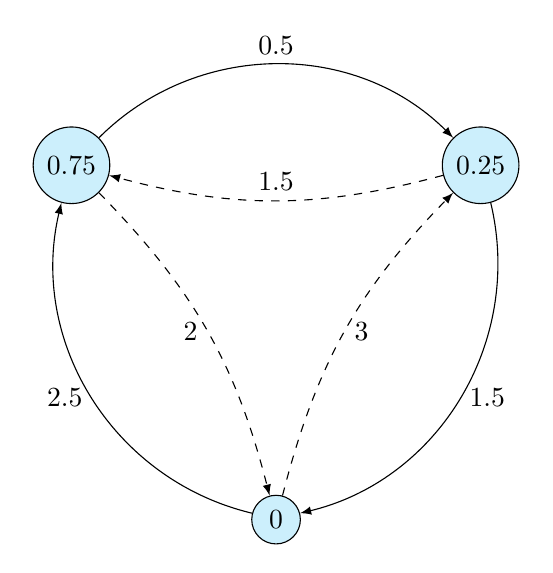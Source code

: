 \begin{tikzpicture}[scale=1.5]
\def \radius {2cm}

\node[draw, circle, fill=cyan!20] at ({30}:\radius) (n1) {0.25};
\node[draw, circle, fill=cyan!20] at ({150}:\radius) (n2) {0.75};
\node[draw, circle, fill=cyan!20] at ({270}:\radius) (n3) {0};

\path[->, >=latex] (n2) edge [bend left=45] node[above]{0.5} (n1);
\path[->, >=latex] (n3) edge [bend left=45] node[left]{2.5} (n2);
\path[->, >=latex] (n1) edge [bend left=45] node[right]{1.5} (n3);

\path[dashed, ->, >=latex] (n1) edge [bend left=15] node[above]{1.5} (n2);
\path[dashed, ->, >=latex] (n2) edge [bend left=15] node[left]{2} (n3);
\path[dashed, ->, >=latex] (n3) edge [bend left=15] node[right]{3} (n1);

\end{tikzpicture}
